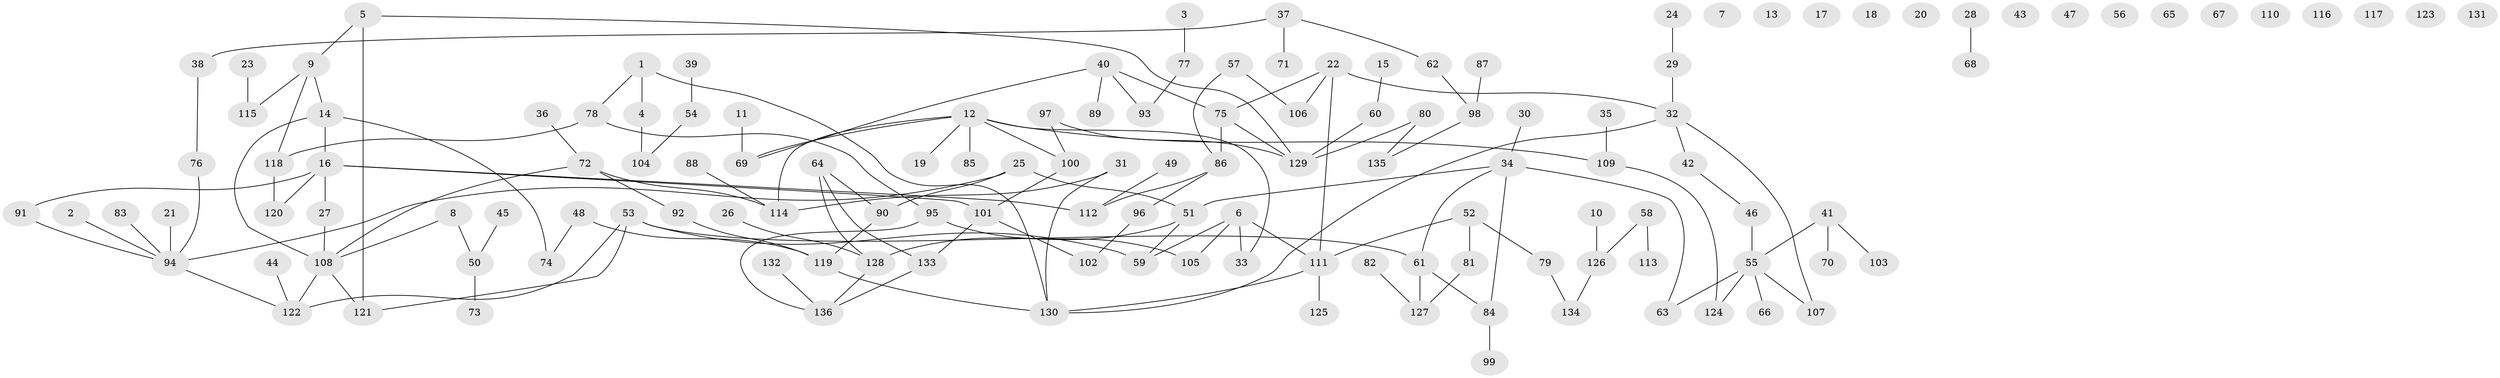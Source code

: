 // coarse degree distribution, {0: 0.23529411764705882, 1: 0.2647058823529412, 5: 0.058823529411764705, 4: 0.10294117647058823, 2: 0.22058823529411764, 3: 0.029411764705882353, 7: 0.029411764705882353, 8: 0.014705882352941176, 6: 0.04411764705882353}
// Generated by graph-tools (version 1.1) at 2025/43/03/04/25 21:43:07]
// undirected, 136 vertices, 151 edges
graph export_dot {
graph [start="1"]
  node [color=gray90,style=filled];
  1;
  2;
  3;
  4;
  5;
  6;
  7;
  8;
  9;
  10;
  11;
  12;
  13;
  14;
  15;
  16;
  17;
  18;
  19;
  20;
  21;
  22;
  23;
  24;
  25;
  26;
  27;
  28;
  29;
  30;
  31;
  32;
  33;
  34;
  35;
  36;
  37;
  38;
  39;
  40;
  41;
  42;
  43;
  44;
  45;
  46;
  47;
  48;
  49;
  50;
  51;
  52;
  53;
  54;
  55;
  56;
  57;
  58;
  59;
  60;
  61;
  62;
  63;
  64;
  65;
  66;
  67;
  68;
  69;
  70;
  71;
  72;
  73;
  74;
  75;
  76;
  77;
  78;
  79;
  80;
  81;
  82;
  83;
  84;
  85;
  86;
  87;
  88;
  89;
  90;
  91;
  92;
  93;
  94;
  95;
  96;
  97;
  98;
  99;
  100;
  101;
  102;
  103;
  104;
  105;
  106;
  107;
  108;
  109;
  110;
  111;
  112;
  113;
  114;
  115;
  116;
  117;
  118;
  119;
  120;
  121;
  122;
  123;
  124;
  125;
  126;
  127;
  128;
  129;
  130;
  131;
  132;
  133;
  134;
  135;
  136;
  1 -- 4;
  1 -- 78;
  1 -- 130;
  2 -- 94;
  3 -- 77;
  4 -- 104;
  5 -- 9;
  5 -- 121;
  5 -- 129;
  6 -- 33;
  6 -- 59;
  6 -- 105;
  6 -- 111;
  8 -- 50;
  8 -- 108;
  9 -- 14;
  9 -- 115;
  9 -- 118;
  10 -- 126;
  11 -- 69;
  12 -- 19;
  12 -- 33;
  12 -- 69;
  12 -- 85;
  12 -- 100;
  12 -- 109;
  12 -- 114;
  14 -- 16;
  14 -- 74;
  14 -- 108;
  15 -- 60;
  16 -- 27;
  16 -- 91;
  16 -- 101;
  16 -- 112;
  16 -- 120;
  21 -- 94;
  22 -- 32;
  22 -- 75;
  22 -- 106;
  22 -- 111;
  23 -- 115;
  24 -- 29;
  25 -- 51;
  25 -- 90;
  25 -- 94;
  26 -- 128;
  27 -- 108;
  28 -- 68;
  29 -- 32;
  30 -- 34;
  31 -- 114;
  31 -- 130;
  32 -- 42;
  32 -- 107;
  32 -- 130;
  34 -- 51;
  34 -- 61;
  34 -- 63;
  34 -- 84;
  35 -- 109;
  36 -- 72;
  37 -- 38;
  37 -- 62;
  37 -- 71;
  38 -- 76;
  39 -- 54;
  40 -- 69;
  40 -- 75;
  40 -- 89;
  40 -- 93;
  41 -- 55;
  41 -- 70;
  41 -- 103;
  42 -- 46;
  44 -- 122;
  45 -- 50;
  46 -- 55;
  48 -- 74;
  48 -- 119;
  49 -- 112;
  50 -- 73;
  51 -- 59;
  51 -- 128;
  52 -- 79;
  52 -- 81;
  52 -- 111;
  53 -- 59;
  53 -- 61;
  53 -- 121;
  53 -- 122;
  54 -- 104;
  55 -- 63;
  55 -- 66;
  55 -- 107;
  55 -- 124;
  57 -- 86;
  57 -- 106;
  58 -- 113;
  58 -- 126;
  60 -- 129;
  61 -- 84;
  61 -- 127;
  62 -- 98;
  64 -- 90;
  64 -- 128;
  64 -- 133;
  72 -- 92;
  72 -- 108;
  72 -- 114;
  75 -- 86;
  75 -- 129;
  76 -- 94;
  77 -- 93;
  78 -- 95;
  78 -- 118;
  79 -- 134;
  80 -- 129;
  80 -- 135;
  81 -- 127;
  82 -- 127;
  83 -- 94;
  84 -- 99;
  86 -- 96;
  86 -- 112;
  87 -- 98;
  88 -- 114;
  90 -- 119;
  91 -- 94;
  92 -- 119;
  94 -- 122;
  95 -- 105;
  95 -- 136;
  96 -- 102;
  97 -- 100;
  97 -- 129;
  98 -- 135;
  100 -- 101;
  101 -- 102;
  101 -- 133;
  108 -- 121;
  108 -- 122;
  109 -- 124;
  111 -- 125;
  111 -- 130;
  118 -- 120;
  119 -- 130;
  126 -- 134;
  128 -- 136;
  132 -- 136;
  133 -- 136;
}
